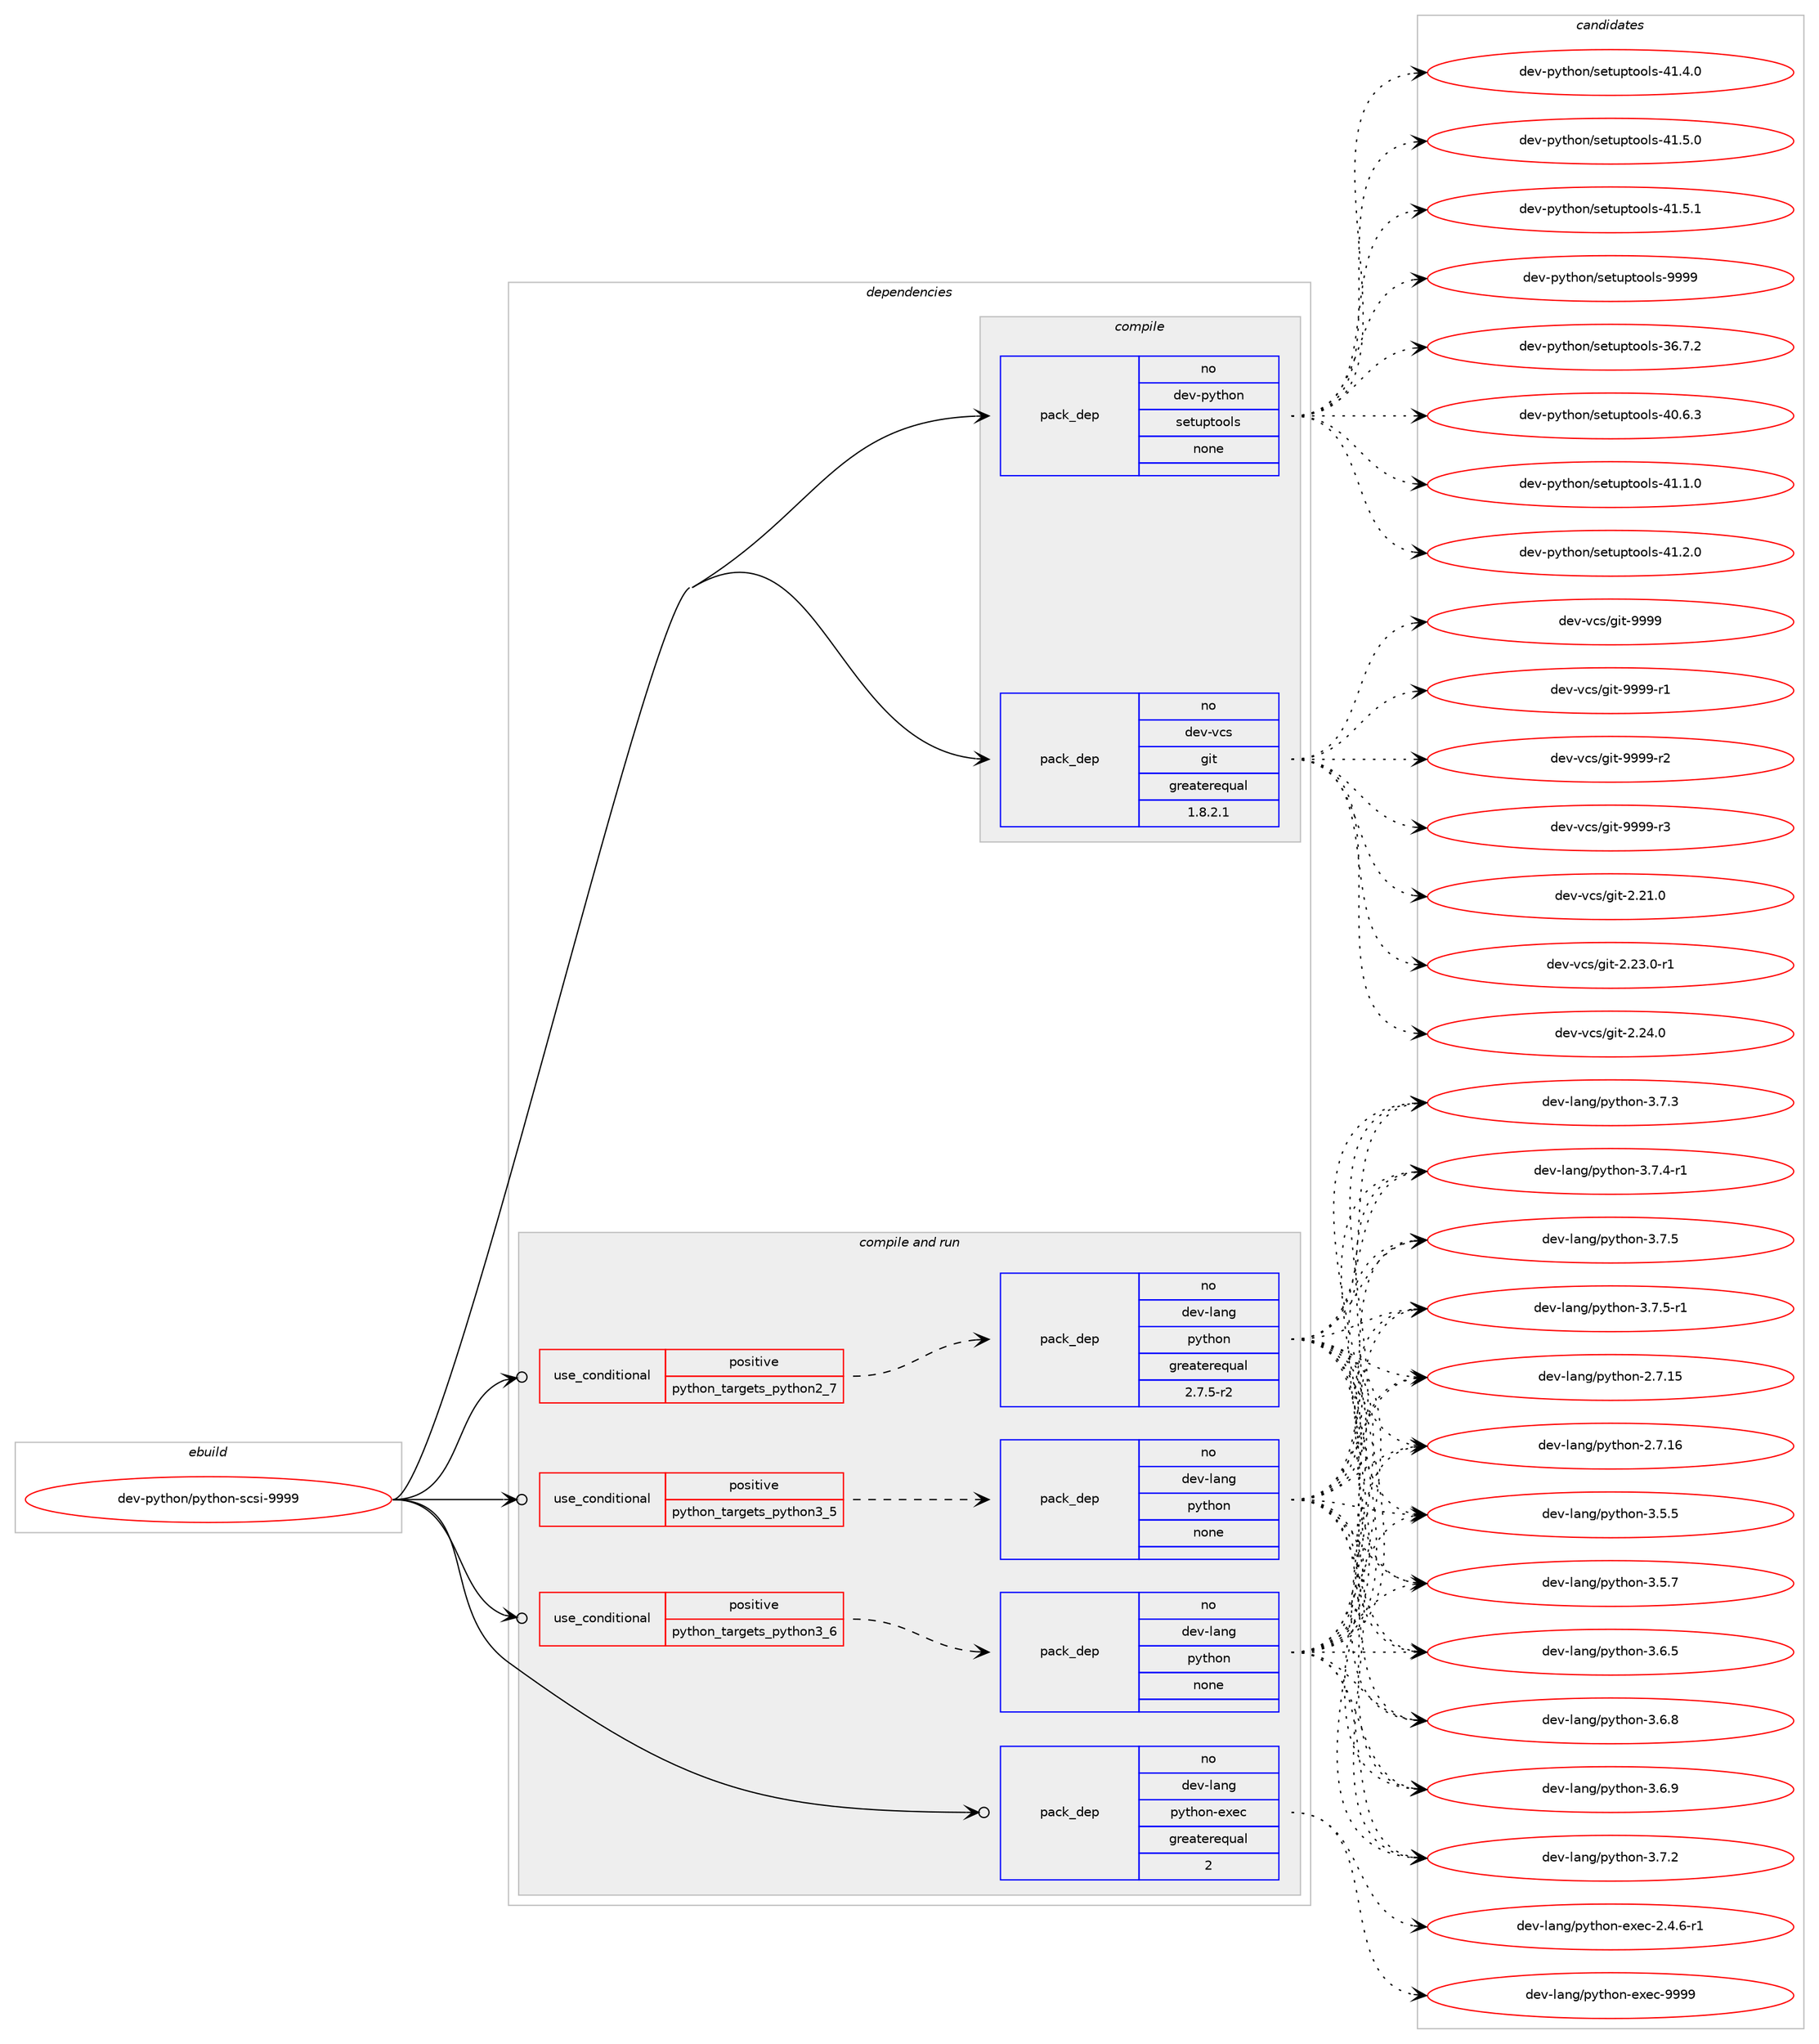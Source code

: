 digraph prolog {

# *************
# Graph options
# *************

newrank=true;
concentrate=true;
compound=true;
graph [rankdir=LR,fontname=Helvetica,fontsize=10,ranksep=1.5];#, ranksep=2.5, nodesep=0.2];
edge  [arrowhead=vee];
node  [fontname=Helvetica,fontsize=10];

# **********
# The ebuild
# **********

subgraph cluster_leftcol {
color=gray;
rank=same;
label=<<i>ebuild</i>>;
id [label="dev-python/python-scsi-9999", color=red, width=4, href="../dev-python/python-scsi-9999.svg"];
}

# ****************
# The dependencies
# ****************

subgraph cluster_midcol {
color=gray;
label=<<i>dependencies</i>>;
subgraph cluster_compile {
fillcolor="#eeeeee";
style=filled;
label=<<i>compile</i>>;
subgraph pack473012 {
dependency632747 [label=<<TABLE BORDER="0" CELLBORDER="1" CELLSPACING="0" CELLPADDING="4" WIDTH="220"><TR><TD ROWSPAN="6" CELLPADDING="30">pack_dep</TD></TR><TR><TD WIDTH="110">no</TD></TR><TR><TD>dev-python</TD></TR><TR><TD>setuptools</TD></TR><TR><TD>none</TD></TR><TR><TD></TD></TR></TABLE>>, shape=none, color=blue];
}
id:e -> dependency632747:w [weight=20,style="solid",arrowhead="vee"];
subgraph pack473013 {
dependency632748 [label=<<TABLE BORDER="0" CELLBORDER="1" CELLSPACING="0" CELLPADDING="4" WIDTH="220"><TR><TD ROWSPAN="6" CELLPADDING="30">pack_dep</TD></TR><TR><TD WIDTH="110">no</TD></TR><TR><TD>dev-vcs</TD></TR><TR><TD>git</TD></TR><TR><TD>greaterequal</TD></TR><TR><TD>1.8.2.1</TD></TR></TABLE>>, shape=none, color=blue];
}
id:e -> dependency632748:w [weight=20,style="solid",arrowhead="vee"];
}
subgraph cluster_compileandrun {
fillcolor="#eeeeee";
style=filled;
label=<<i>compile and run</i>>;
subgraph cond147863 {
dependency632749 [label=<<TABLE BORDER="0" CELLBORDER="1" CELLSPACING="0" CELLPADDING="4"><TR><TD ROWSPAN="3" CELLPADDING="10">use_conditional</TD></TR><TR><TD>positive</TD></TR><TR><TD>python_targets_python2_7</TD></TR></TABLE>>, shape=none, color=red];
subgraph pack473014 {
dependency632750 [label=<<TABLE BORDER="0" CELLBORDER="1" CELLSPACING="0" CELLPADDING="4" WIDTH="220"><TR><TD ROWSPAN="6" CELLPADDING="30">pack_dep</TD></TR><TR><TD WIDTH="110">no</TD></TR><TR><TD>dev-lang</TD></TR><TR><TD>python</TD></TR><TR><TD>greaterequal</TD></TR><TR><TD>2.7.5-r2</TD></TR></TABLE>>, shape=none, color=blue];
}
dependency632749:e -> dependency632750:w [weight=20,style="dashed",arrowhead="vee"];
}
id:e -> dependency632749:w [weight=20,style="solid",arrowhead="odotvee"];
subgraph cond147864 {
dependency632751 [label=<<TABLE BORDER="0" CELLBORDER="1" CELLSPACING="0" CELLPADDING="4"><TR><TD ROWSPAN="3" CELLPADDING="10">use_conditional</TD></TR><TR><TD>positive</TD></TR><TR><TD>python_targets_python3_5</TD></TR></TABLE>>, shape=none, color=red];
subgraph pack473015 {
dependency632752 [label=<<TABLE BORDER="0" CELLBORDER="1" CELLSPACING="0" CELLPADDING="4" WIDTH="220"><TR><TD ROWSPAN="6" CELLPADDING="30">pack_dep</TD></TR><TR><TD WIDTH="110">no</TD></TR><TR><TD>dev-lang</TD></TR><TR><TD>python</TD></TR><TR><TD>none</TD></TR><TR><TD></TD></TR></TABLE>>, shape=none, color=blue];
}
dependency632751:e -> dependency632752:w [weight=20,style="dashed",arrowhead="vee"];
}
id:e -> dependency632751:w [weight=20,style="solid",arrowhead="odotvee"];
subgraph cond147865 {
dependency632753 [label=<<TABLE BORDER="0" CELLBORDER="1" CELLSPACING="0" CELLPADDING="4"><TR><TD ROWSPAN="3" CELLPADDING="10">use_conditional</TD></TR><TR><TD>positive</TD></TR><TR><TD>python_targets_python3_6</TD></TR></TABLE>>, shape=none, color=red];
subgraph pack473016 {
dependency632754 [label=<<TABLE BORDER="0" CELLBORDER="1" CELLSPACING="0" CELLPADDING="4" WIDTH="220"><TR><TD ROWSPAN="6" CELLPADDING="30">pack_dep</TD></TR><TR><TD WIDTH="110">no</TD></TR><TR><TD>dev-lang</TD></TR><TR><TD>python</TD></TR><TR><TD>none</TD></TR><TR><TD></TD></TR></TABLE>>, shape=none, color=blue];
}
dependency632753:e -> dependency632754:w [weight=20,style="dashed",arrowhead="vee"];
}
id:e -> dependency632753:w [weight=20,style="solid",arrowhead="odotvee"];
subgraph pack473017 {
dependency632755 [label=<<TABLE BORDER="0" CELLBORDER="1" CELLSPACING="0" CELLPADDING="4" WIDTH="220"><TR><TD ROWSPAN="6" CELLPADDING="30">pack_dep</TD></TR><TR><TD WIDTH="110">no</TD></TR><TR><TD>dev-lang</TD></TR><TR><TD>python-exec</TD></TR><TR><TD>greaterequal</TD></TR><TR><TD>2</TD></TR></TABLE>>, shape=none, color=blue];
}
id:e -> dependency632755:w [weight=20,style="solid",arrowhead="odotvee"];
}
subgraph cluster_run {
fillcolor="#eeeeee";
style=filled;
label=<<i>run</i>>;
}
}

# **************
# The candidates
# **************

subgraph cluster_choices {
rank=same;
color=gray;
label=<<i>candidates</i>>;

subgraph choice473012 {
color=black;
nodesep=1;
choice100101118451121211161041111104711510111611711211611111110811545515446554650 [label="dev-python/setuptools-36.7.2", color=red, width=4,href="../dev-python/setuptools-36.7.2.svg"];
choice100101118451121211161041111104711510111611711211611111110811545524846544651 [label="dev-python/setuptools-40.6.3", color=red, width=4,href="../dev-python/setuptools-40.6.3.svg"];
choice100101118451121211161041111104711510111611711211611111110811545524946494648 [label="dev-python/setuptools-41.1.0", color=red, width=4,href="../dev-python/setuptools-41.1.0.svg"];
choice100101118451121211161041111104711510111611711211611111110811545524946504648 [label="dev-python/setuptools-41.2.0", color=red, width=4,href="../dev-python/setuptools-41.2.0.svg"];
choice100101118451121211161041111104711510111611711211611111110811545524946524648 [label="dev-python/setuptools-41.4.0", color=red, width=4,href="../dev-python/setuptools-41.4.0.svg"];
choice100101118451121211161041111104711510111611711211611111110811545524946534648 [label="dev-python/setuptools-41.5.0", color=red, width=4,href="../dev-python/setuptools-41.5.0.svg"];
choice100101118451121211161041111104711510111611711211611111110811545524946534649 [label="dev-python/setuptools-41.5.1", color=red, width=4,href="../dev-python/setuptools-41.5.1.svg"];
choice10010111845112121116104111110471151011161171121161111111081154557575757 [label="dev-python/setuptools-9999", color=red, width=4,href="../dev-python/setuptools-9999.svg"];
dependency632747:e -> choice100101118451121211161041111104711510111611711211611111110811545515446554650:w [style=dotted,weight="100"];
dependency632747:e -> choice100101118451121211161041111104711510111611711211611111110811545524846544651:w [style=dotted,weight="100"];
dependency632747:e -> choice100101118451121211161041111104711510111611711211611111110811545524946494648:w [style=dotted,weight="100"];
dependency632747:e -> choice100101118451121211161041111104711510111611711211611111110811545524946504648:w [style=dotted,weight="100"];
dependency632747:e -> choice100101118451121211161041111104711510111611711211611111110811545524946524648:w [style=dotted,weight="100"];
dependency632747:e -> choice100101118451121211161041111104711510111611711211611111110811545524946534648:w [style=dotted,weight="100"];
dependency632747:e -> choice100101118451121211161041111104711510111611711211611111110811545524946534649:w [style=dotted,weight="100"];
dependency632747:e -> choice10010111845112121116104111110471151011161171121161111111081154557575757:w [style=dotted,weight="100"];
}
subgraph choice473013 {
color=black;
nodesep=1;
choice10010111845118991154710310511645504650494648 [label="dev-vcs/git-2.21.0", color=red, width=4,href="../dev-vcs/git-2.21.0.svg"];
choice100101118451189911547103105116455046505146484511449 [label="dev-vcs/git-2.23.0-r1", color=red, width=4,href="../dev-vcs/git-2.23.0-r1.svg"];
choice10010111845118991154710310511645504650524648 [label="dev-vcs/git-2.24.0", color=red, width=4,href="../dev-vcs/git-2.24.0.svg"];
choice1001011184511899115471031051164557575757 [label="dev-vcs/git-9999", color=red, width=4,href="../dev-vcs/git-9999.svg"];
choice10010111845118991154710310511645575757574511449 [label="dev-vcs/git-9999-r1", color=red, width=4,href="../dev-vcs/git-9999-r1.svg"];
choice10010111845118991154710310511645575757574511450 [label="dev-vcs/git-9999-r2", color=red, width=4,href="../dev-vcs/git-9999-r2.svg"];
choice10010111845118991154710310511645575757574511451 [label="dev-vcs/git-9999-r3", color=red, width=4,href="../dev-vcs/git-9999-r3.svg"];
dependency632748:e -> choice10010111845118991154710310511645504650494648:w [style=dotted,weight="100"];
dependency632748:e -> choice100101118451189911547103105116455046505146484511449:w [style=dotted,weight="100"];
dependency632748:e -> choice10010111845118991154710310511645504650524648:w [style=dotted,weight="100"];
dependency632748:e -> choice1001011184511899115471031051164557575757:w [style=dotted,weight="100"];
dependency632748:e -> choice10010111845118991154710310511645575757574511449:w [style=dotted,weight="100"];
dependency632748:e -> choice10010111845118991154710310511645575757574511450:w [style=dotted,weight="100"];
dependency632748:e -> choice10010111845118991154710310511645575757574511451:w [style=dotted,weight="100"];
}
subgraph choice473014 {
color=black;
nodesep=1;
choice10010111845108971101034711212111610411111045504655464953 [label="dev-lang/python-2.7.15", color=red, width=4,href="../dev-lang/python-2.7.15.svg"];
choice10010111845108971101034711212111610411111045504655464954 [label="dev-lang/python-2.7.16", color=red, width=4,href="../dev-lang/python-2.7.16.svg"];
choice100101118451089711010347112121116104111110455146534653 [label="dev-lang/python-3.5.5", color=red, width=4,href="../dev-lang/python-3.5.5.svg"];
choice100101118451089711010347112121116104111110455146534655 [label="dev-lang/python-3.5.7", color=red, width=4,href="../dev-lang/python-3.5.7.svg"];
choice100101118451089711010347112121116104111110455146544653 [label="dev-lang/python-3.6.5", color=red, width=4,href="../dev-lang/python-3.6.5.svg"];
choice100101118451089711010347112121116104111110455146544656 [label="dev-lang/python-3.6.8", color=red, width=4,href="../dev-lang/python-3.6.8.svg"];
choice100101118451089711010347112121116104111110455146544657 [label="dev-lang/python-3.6.9", color=red, width=4,href="../dev-lang/python-3.6.9.svg"];
choice100101118451089711010347112121116104111110455146554650 [label="dev-lang/python-3.7.2", color=red, width=4,href="../dev-lang/python-3.7.2.svg"];
choice100101118451089711010347112121116104111110455146554651 [label="dev-lang/python-3.7.3", color=red, width=4,href="../dev-lang/python-3.7.3.svg"];
choice1001011184510897110103471121211161041111104551465546524511449 [label="dev-lang/python-3.7.4-r1", color=red, width=4,href="../dev-lang/python-3.7.4-r1.svg"];
choice100101118451089711010347112121116104111110455146554653 [label="dev-lang/python-3.7.5", color=red, width=4,href="../dev-lang/python-3.7.5.svg"];
choice1001011184510897110103471121211161041111104551465546534511449 [label="dev-lang/python-3.7.5-r1", color=red, width=4,href="../dev-lang/python-3.7.5-r1.svg"];
dependency632750:e -> choice10010111845108971101034711212111610411111045504655464953:w [style=dotted,weight="100"];
dependency632750:e -> choice10010111845108971101034711212111610411111045504655464954:w [style=dotted,weight="100"];
dependency632750:e -> choice100101118451089711010347112121116104111110455146534653:w [style=dotted,weight="100"];
dependency632750:e -> choice100101118451089711010347112121116104111110455146534655:w [style=dotted,weight="100"];
dependency632750:e -> choice100101118451089711010347112121116104111110455146544653:w [style=dotted,weight="100"];
dependency632750:e -> choice100101118451089711010347112121116104111110455146544656:w [style=dotted,weight="100"];
dependency632750:e -> choice100101118451089711010347112121116104111110455146544657:w [style=dotted,weight="100"];
dependency632750:e -> choice100101118451089711010347112121116104111110455146554650:w [style=dotted,weight="100"];
dependency632750:e -> choice100101118451089711010347112121116104111110455146554651:w [style=dotted,weight="100"];
dependency632750:e -> choice1001011184510897110103471121211161041111104551465546524511449:w [style=dotted,weight="100"];
dependency632750:e -> choice100101118451089711010347112121116104111110455146554653:w [style=dotted,weight="100"];
dependency632750:e -> choice1001011184510897110103471121211161041111104551465546534511449:w [style=dotted,weight="100"];
}
subgraph choice473015 {
color=black;
nodesep=1;
choice10010111845108971101034711212111610411111045504655464953 [label="dev-lang/python-2.7.15", color=red, width=4,href="../dev-lang/python-2.7.15.svg"];
choice10010111845108971101034711212111610411111045504655464954 [label="dev-lang/python-2.7.16", color=red, width=4,href="../dev-lang/python-2.7.16.svg"];
choice100101118451089711010347112121116104111110455146534653 [label="dev-lang/python-3.5.5", color=red, width=4,href="../dev-lang/python-3.5.5.svg"];
choice100101118451089711010347112121116104111110455146534655 [label="dev-lang/python-3.5.7", color=red, width=4,href="../dev-lang/python-3.5.7.svg"];
choice100101118451089711010347112121116104111110455146544653 [label="dev-lang/python-3.6.5", color=red, width=4,href="../dev-lang/python-3.6.5.svg"];
choice100101118451089711010347112121116104111110455146544656 [label="dev-lang/python-3.6.8", color=red, width=4,href="../dev-lang/python-3.6.8.svg"];
choice100101118451089711010347112121116104111110455146544657 [label="dev-lang/python-3.6.9", color=red, width=4,href="../dev-lang/python-3.6.9.svg"];
choice100101118451089711010347112121116104111110455146554650 [label="dev-lang/python-3.7.2", color=red, width=4,href="../dev-lang/python-3.7.2.svg"];
choice100101118451089711010347112121116104111110455146554651 [label="dev-lang/python-3.7.3", color=red, width=4,href="../dev-lang/python-3.7.3.svg"];
choice1001011184510897110103471121211161041111104551465546524511449 [label="dev-lang/python-3.7.4-r1", color=red, width=4,href="../dev-lang/python-3.7.4-r1.svg"];
choice100101118451089711010347112121116104111110455146554653 [label="dev-lang/python-3.7.5", color=red, width=4,href="../dev-lang/python-3.7.5.svg"];
choice1001011184510897110103471121211161041111104551465546534511449 [label="dev-lang/python-3.7.5-r1", color=red, width=4,href="../dev-lang/python-3.7.5-r1.svg"];
dependency632752:e -> choice10010111845108971101034711212111610411111045504655464953:w [style=dotted,weight="100"];
dependency632752:e -> choice10010111845108971101034711212111610411111045504655464954:w [style=dotted,weight="100"];
dependency632752:e -> choice100101118451089711010347112121116104111110455146534653:w [style=dotted,weight="100"];
dependency632752:e -> choice100101118451089711010347112121116104111110455146534655:w [style=dotted,weight="100"];
dependency632752:e -> choice100101118451089711010347112121116104111110455146544653:w [style=dotted,weight="100"];
dependency632752:e -> choice100101118451089711010347112121116104111110455146544656:w [style=dotted,weight="100"];
dependency632752:e -> choice100101118451089711010347112121116104111110455146544657:w [style=dotted,weight="100"];
dependency632752:e -> choice100101118451089711010347112121116104111110455146554650:w [style=dotted,weight="100"];
dependency632752:e -> choice100101118451089711010347112121116104111110455146554651:w [style=dotted,weight="100"];
dependency632752:e -> choice1001011184510897110103471121211161041111104551465546524511449:w [style=dotted,weight="100"];
dependency632752:e -> choice100101118451089711010347112121116104111110455146554653:w [style=dotted,weight="100"];
dependency632752:e -> choice1001011184510897110103471121211161041111104551465546534511449:w [style=dotted,weight="100"];
}
subgraph choice473016 {
color=black;
nodesep=1;
choice10010111845108971101034711212111610411111045504655464953 [label="dev-lang/python-2.7.15", color=red, width=4,href="../dev-lang/python-2.7.15.svg"];
choice10010111845108971101034711212111610411111045504655464954 [label="dev-lang/python-2.7.16", color=red, width=4,href="../dev-lang/python-2.7.16.svg"];
choice100101118451089711010347112121116104111110455146534653 [label="dev-lang/python-3.5.5", color=red, width=4,href="../dev-lang/python-3.5.5.svg"];
choice100101118451089711010347112121116104111110455146534655 [label="dev-lang/python-3.5.7", color=red, width=4,href="../dev-lang/python-3.5.7.svg"];
choice100101118451089711010347112121116104111110455146544653 [label="dev-lang/python-3.6.5", color=red, width=4,href="../dev-lang/python-3.6.5.svg"];
choice100101118451089711010347112121116104111110455146544656 [label="dev-lang/python-3.6.8", color=red, width=4,href="../dev-lang/python-3.6.8.svg"];
choice100101118451089711010347112121116104111110455146544657 [label="dev-lang/python-3.6.9", color=red, width=4,href="../dev-lang/python-3.6.9.svg"];
choice100101118451089711010347112121116104111110455146554650 [label="dev-lang/python-3.7.2", color=red, width=4,href="../dev-lang/python-3.7.2.svg"];
choice100101118451089711010347112121116104111110455146554651 [label="dev-lang/python-3.7.3", color=red, width=4,href="../dev-lang/python-3.7.3.svg"];
choice1001011184510897110103471121211161041111104551465546524511449 [label="dev-lang/python-3.7.4-r1", color=red, width=4,href="../dev-lang/python-3.7.4-r1.svg"];
choice100101118451089711010347112121116104111110455146554653 [label="dev-lang/python-3.7.5", color=red, width=4,href="../dev-lang/python-3.7.5.svg"];
choice1001011184510897110103471121211161041111104551465546534511449 [label="dev-lang/python-3.7.5-r1", color=red, width=4,href="../dev-lang/python-3.7.5-r1.svg"];
dependency632754:e -> choice10010111845108971101034711212111610411111045504655464953:w [style=dotted,weight="100"];
dependency632754:e -> choice10010111845108971101034711212111610411111045504655464954:w [style=dotted,weight="100"];
dependency632754:e -> choice100101118451089711010347112121116104111110455146534653:w [style=dotted,weight="100"];
dependency632754:e -> choice100101118451089711010347112121116104111110455146534655:w [style=dotted,weight="100"];
dependency632754:e -> choice100101118451089711010347112121116104111110455146544653:w [style=dotted,weight="100"];
dependency632754:e -> choice100101118451089711010347112121116104111110455146544656:w [style=dotted,weight="100"];
dependency632754:e -> choice100101118451089711010347112121116104111110455146544657:w [style=dotted,weight="100"];
dependency632754:e -> choice100101118451089711010347112121116104111110455146554650:w [style=dotted,weight="100"];
dependency632754:e -> choice100101118451089711010347112121116104111110455146554651:w [style=dotted,weight="100"];
dependency632754:e -> choice1001011184510897110103471121211161041111104551465546524511449:w [style=dotted,weight="100"];
dependency632754:e -> choice100101118451089711010347112121116104111110455146554653:w [style=dotted,weight="100"];
dependency632754:e -> choice1001011184510897110103471121211161041111104551465546534511449:w [style=dotted,weight="100"];
}
subgraph choice473017 {
color=black;
nodesep=1;
choice10010111845108971101034711212111610411111045101120101994550465246544511449 [label="dev-lang/python-exec-2.4.6-r1", color=red, width=4,href="../dev-lang/python-exec-2.4.6-r1.svg"];
choice10010111845108971101034711212111610411111045101120101994557575757 [label="dev-lang/python-exec-9999", color=red, width=4,href="../dev-lang/python-exec-9999.svg"];
dependency632755:e -> choice10010111845108971101034711212111610411111045101120101994550465246544511449:w [style=dotted,weight="100"];
dependency632755:e -> choice10010111845108971101034711212111610411111045101120101994557575757:w [style=dotted,weight="100"];
}
}

}
